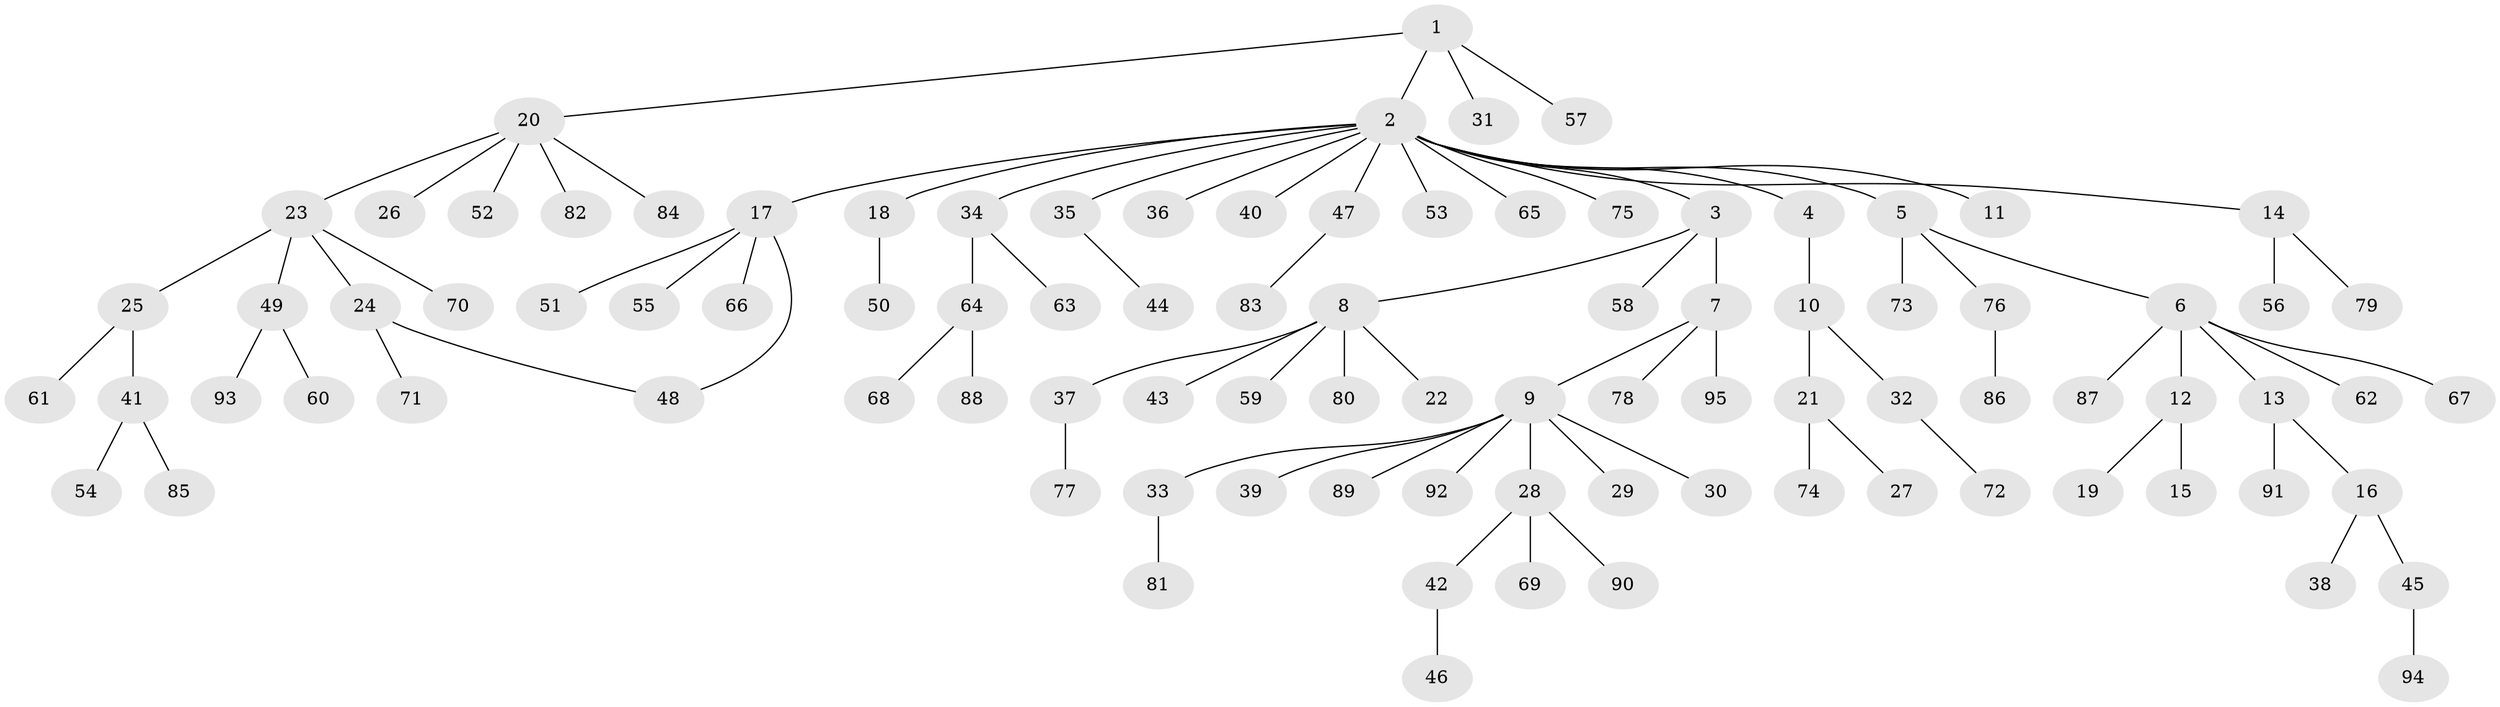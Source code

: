 // coarse degree distribution, {3: 0.10344827586206896, 15: 0.017241379310344827, 2: 0.20689655172413793, 4: 0.06896551724137931, 5: 0.034482758620689655, 1: 0.5689655172413793}
// Generated by graph-tools (version 1.1) at 2025/50/03/04/25 22:50:09]
// undirected, 95 vertices, 95 edges
graph export_dot {
  node [color=gray90,style=filled];
  1;
  2;
  3;
  4;
  5;
  6;
  7;
  8;
  9;
  10;
  11;
  12;
  13;
  14;
  15;
  16;
  17;
  18;
  19;
  20;
  21;
  22;
  23;
  24;
  25;
  26;
  27;
  28;
  29;
  30;
  31;
  32;
  33;
  34;
  35;
  36;
  37;
  38;
  39;
  40;
  41;
  42;
  43;
  44;
  45;
  46;
  47;
  48;
  49;
  50;
  51;
  52;
  53;
  54;
  55;
  56;
  57;
  58;
  59;
  60;
  61;
  62;
  63;
  64;
  65;
  66;
  67;
  68;
  69;
  70;
  71;
  72;
  73;
  74;
  75;
  76;
  77;
  78;
  79;
  80;
  81;
  82;
  83;
  84;
  85;
  86;
  87;
  88;
  89;
  90;
  91;
  92;
  93;
  94;
  95;
  1 -- 2;
  1 -- 20;
  1 -- 31;
  1 -- 57;
  2 -- 3;
  2 -- 4;
  2 -- 5;
  2 -- 11;
  2 -- 14;
  2 -- 17;
  2 -- 18;
  2 -- 34;
  2 -- 35;
  2 -- 36;
  2 -- 40;
  2 -- 47;
  2 -- 53;
  2 -- 65;
  2 -- 75;
  3 -- 7;
  3 -- 8;
  3 -- 58;
  4 -- 10;
  5 -- 6;
  5 -- 73;
  5 -- 76;
  6 -- 12;
  6 -- 13;
  6 -- 62;
  6 -- 67;
  6 -- 87;
  7 -- 9;
  7 -- 78;
  7 -- 95;
  8 -- 22;
  8 -- 37;
  8 -- 43;
  8 -- 59;
  8 -- 80;
  9 -- 28;
  9 -- 29;
  9 -- 30;
  9 -- 33;
  9 -- 39;
  9 -- 89;
  9 -- 92;
  10 -- 21;
  10 -- 32;
  12 -- 15;
  12 -- 19;
  13 -- 16;
  13 -- 91;
  14 -- 56;
  14 -- 79;
  16 -- 38;
  16 -- 45;
  17 -- 48;
  17 -- 51;
  17 -- 55;
  17 -- 66;
  18 -- 50;
  20 -- 23;
  20 -- 26;
  20 -- 52;
  20 -- 82;
  20 -- 84;
  21 -- 27;
  21 -- 74;
  23 -- 24;
  23 -- 25;
  23 -- 49;
  23 -- 70;
  24 -- 48;
  24 -- 71;
  25 -- 41;
  25 -- 61;
  28 -- 42;
  28 -- 69;
  28 -- 90;
  32 -- 72;
  33 -- 81;
  34 -- 63;
  34 -- 64;
  35 -- 44;
  37 -- 77;
  41 -- 54;
  41 -- 85;
  42 -- 46;
  45 -- 94;
  47 -- 83;
  49 -- 60;
  49 -- 93;
  64 -- 68;
  64 -- 88;
  76 -- 86;
}
